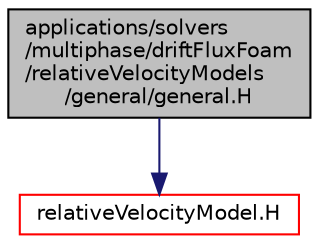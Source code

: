 digraph "applications/solvers/multiphase/driftFluxFoam/relativeVelocityModels/general/general.H"
{
  bgcolor="transparent";
  edge [fontname="Helvetica",fontsize="10",labelfontname="Helvetica",labelfontsize="10"];
  node [fontname="Helvetica",fontsize="10",shape=record];
  Node1 [label="applications/solvers\l/multiphase/driftFluxFoam\l/relativeVelocityModels\l/general/general.H",height=0.2,width=0.4,color="black", fillcolor="grey75", style="filled", fontcolor="black"];
  Node1 -> Node2 [color="midnightblue",fontsize="10",style="solid",fontname="Helvetica"];
  Node2 [label="relativeVelocityModel.H",height=0.2,width=0.4,color="red",URL="$a03399.html"];
}

